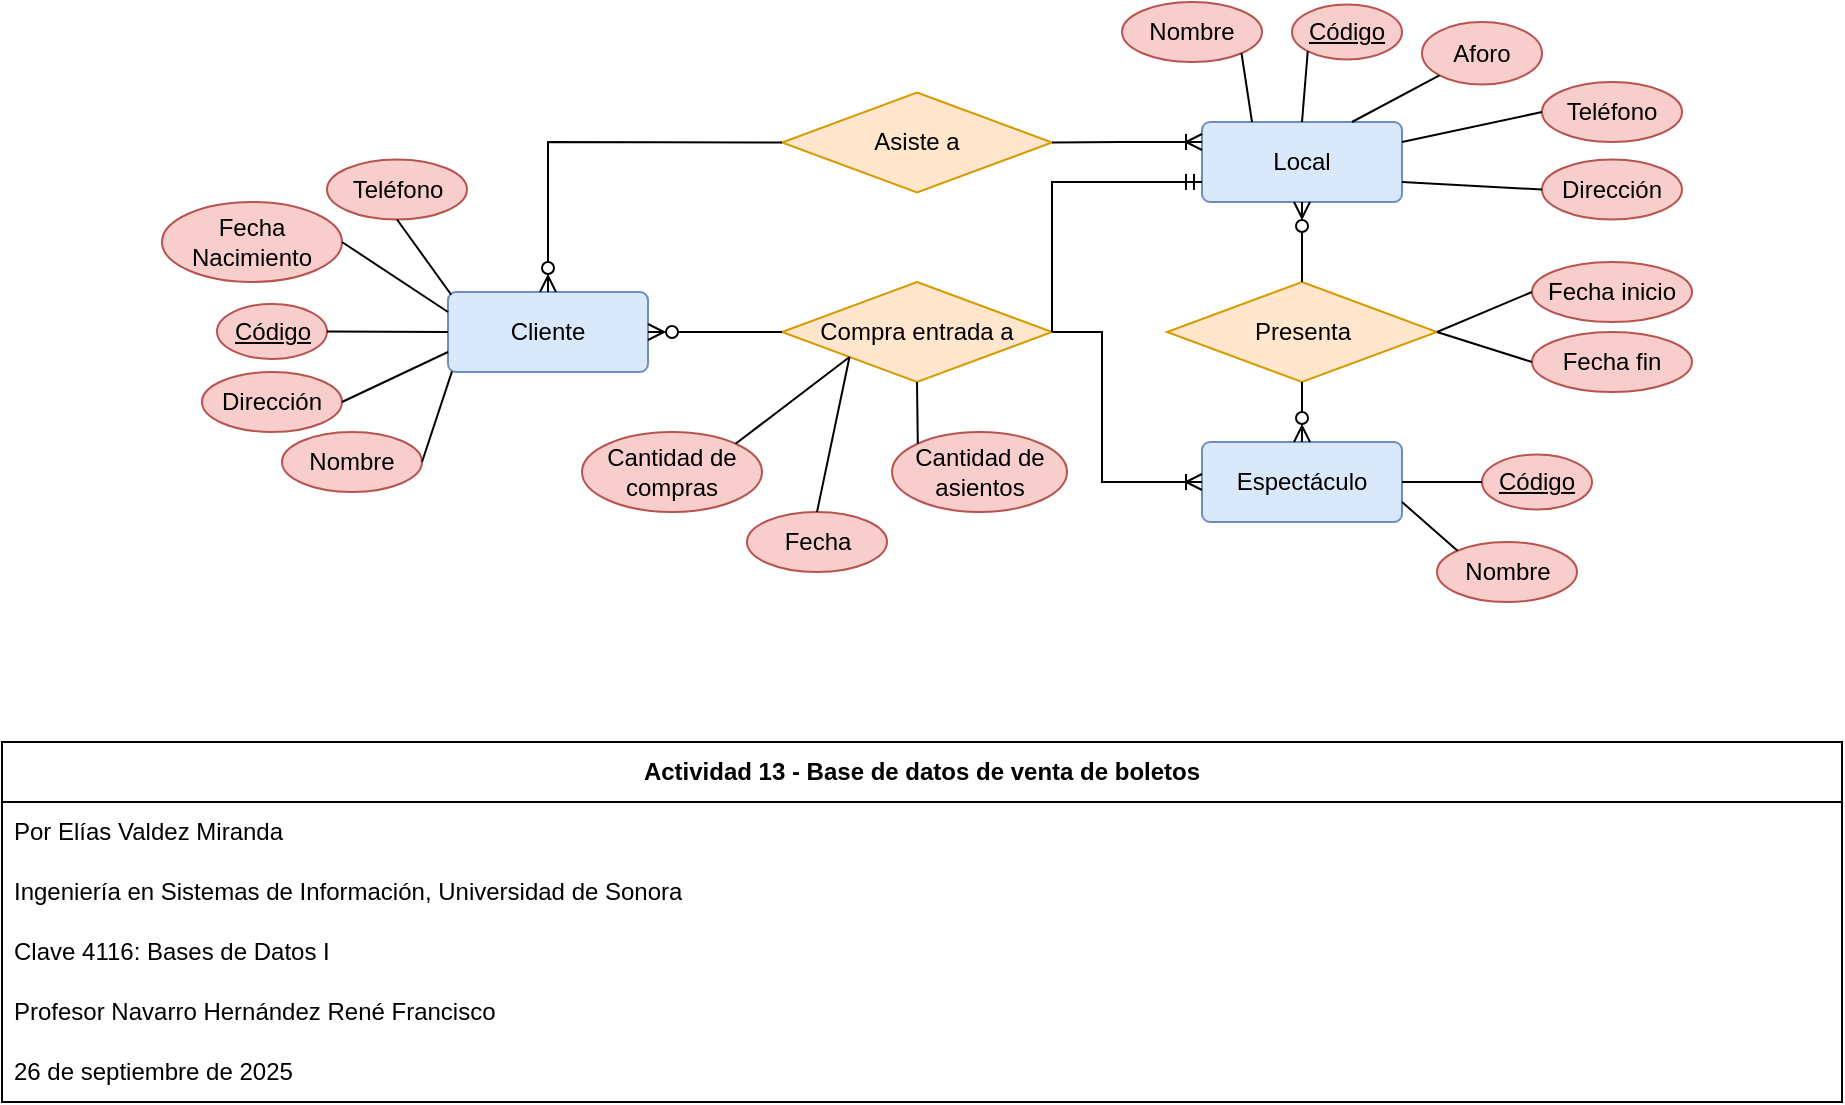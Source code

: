 <mxfile version="28.1.2">
  <diagram name="Página-1" id="q9wKB2y8I9tIrR55UYk9">
    <mxGraphModel dx="1226" dy="946" grid="1" gridSize="10" guides="1" tooltips="1" connect="1" arrows="1" fold="1" page="1" pageScale="1" pageWidth="920" pageHeight="640" math="0" shadow="0">
      <root>
        <mxCell id="0" />
        <mxCell id="1" parent="0" />
        <mxCell id="ZdwJ0yHTc_Pz8evwpBD1-14" value="Cliente" style="rounded=1;arcSize=10;whiteSpace=wrap;html=1;align=center;fillColor=#dae8fc;strokeColor=#6c8ebf;" parent="1" vertex="1">
          <mxGeometry x="223" y="235" width="100" height="40" as="geometry" />
        </mxCell>
        <mxCell id="XFZ_bY-56fwhlHVYq8WO-11" value="Código" style="ellipse;whiteSpace=wrap;html=1;align=center;fontStyle=4;fillColor=#f8cecc;strokeColor=#b85450;" parent="1" vertex="1">
          <mxGeometry x="107.5" y="241" width="55" height="27.5" as="geometry" />
        </mxCell>
        <mxCell id="XFZ_bY-56fwhlHVYq8WO-12" value="Nombre" style="ellipse;whiteSpace=wrap;html=1;align=center;fillColor=#f8cecc;strokeColor=#b85450;" parent="1" vertex="1">
          <mxGeometry x="140" y="305" width="70" height="30" as="geometry" />
        </mxCell>
        <mxCell id="SOEJRjg5rlduxvr39Lli-17" value="Presenta" style="shape=rhombus;perimeter=rhombusPerimeter;whiteSpace=wrap;html=1;align=center;fillColor=#ffe6cc;strokeColor=#d79b00;" parent="1" vertex="1">
          <mxGeometry x="582.5" y="230" width="135" height="50" as="geometry" />
        </mxCell>
        <mxCell id="SOEJRjg5rlduxvr39Lli-56" value="" style="endArrow=none;html=1;rounded=0;exitX=1;exitY=0.5;exitDx=0;exitDy=0;entryX=0.02;entryY=0.992;entryDx=0;entryDy=0;entryPerimeter=0;" parent="1" source="XFZ_bY-56fwhlHVYq8WO-12" target="ZdwJ0yHTc_Pz8evwpBD1-14" edge="1">
          <mxGeometry width="50" height="50" relative="1" as="geometry">
            <mxPoint x="298" y="275" as="sourcePoint" />
            <mxPoint x="348" y="225" as="targetPoint" />
          </mxGeometry>
        </mxCell>
        <mxCell id="SOEJRjg5rlduxvr39Lli-57" value="" style="endArrow=none;html=1;rounded=0;exitX=0;exitY=0.5;exitDx=0;exitDy=0;entryX=1;entryY=0.5;entryDx=0;entryDy=0;" parent="1" source="ZdwJ0yHTc_Pz8evwpBD1-14" target="XFZ_bY-56fwhlHVYq8WO-11" edge="1">
          <mxGeometry width="50" height="50" relative="1" as="geometry">
            <mxPoint x="298" y="275" as="sourcePoint" />
            <mxPoint x="348" y="225" as="targetPoint" />
          </mxGeometry>
        </mxCell>
        <mxCell id="4uIXfh-JvecPYgwEKFSC-1" value="Fecha Nacimiento" style="ellipse;whiteSpace=wrap;html=1;align=center;fillColor=#f8cecc;strokeColor=#b85450;" vertex="1" parent="1">
          <mxGeometry x="80" y="190" width="90" height="40" as="geometry" />
        </mxCell>
        <mxCell id="4uIXfh-JvecPYgwEKFSC-2" value="Dirección" style="ellipse;whiteSpace=wrap;html=1;align=center;fillColor=#f8cecc;strokeColor=#b85450;" vertex="1" parent="1">
          <mxGeometry x="100" y="275" width="70" height="30" as="geometry" />
        </mxCell>
        <mxCell id="4uIXfh-JvecPYgwEKFSC-3" value="Teléfono" style="ellipse;whiteSpace=wrap;html=1;align=center;fillColor=#f8cecc;strokeColor=#b85450;" vertex="1" parent="1">
          <mxGeometry x="162.5" y="168.75" width="70" height="30" as="geometry" />
        </mxCell>
        <mxCell id="4uIXfh-JvecPYgwEKFSC-4" value="" style="endArrow=none;html=1;rounded=0;exitX=0;exitY=0.75;exitDx=0;exitDy=0;entryX=1;entryY=0.5;entryDx=0;entryDy=0;" edge="1" parent="1" source="ZdwJ0yHTc_Pz8evwpBD1-14" target="4uIXfh-JvecPYgwEKFSC-2">
          <mxGeometry width="50" height="50" relative="1" as="geometry">
            <mxPoint x="198" y="255" as="sourcePoint" />
            <mxPoint x="248" y="205" as="targetPoint" />
          </mxGeometry>
        </mxCell>
        <mxCell id="4uIXfh-JvecPYgwEKFSC-5" value="" style="endArrow=none;html=1;rounded=0;entryX=0;entryY=0.25;entryDx=0;entryDy=0;exitX=1;exitY=0.5;exitDx=0;exitDy=0;" edge="1" parent="1" source="4uIXfh-JvecPYgwEKFSC-1" target="ZdwJ0yHTc_Pz8evwpBD1-14">
          <mxGeometry width="50" height="50" relative="1" as="geometry">
            <mxPoint x="198" y="255" as="sourcePoint" />
            <mxPoint x="248" y="205" as="targetPoint" />
          </mxGeometry>
        </mxCell>
        <mxCell id="4uIXfh-JvecPYgwEKFSC-6" value="" style="endArrow=none;html=1;rounded=0;entryX=0.5;entryY=1;entryDx=0;entryDy=0;exitX=0.016;exitY=0.034;exitDx=0;exitDy=0;exitPerimeter=0;" edge="1" parent="1" source="ZdwJ0yHTc_Pz8evwpBD1-14" target="4uIXfh-JvecPYgwEKFSC-3">
          <mxGeometry width="50" height="50" relative="1" as="geometry">
            <mxPoint x="198" y="255" as="sourcePoint" />
            <mxPoint x="248" y="205" as="targetPoint" />
          </mxGeometry>
        </mxCell>
        <mxCell id="4uIXfh-JvecPYgwEKFSC-7" value="Local" style="rounded=1;arcSize=10;whiteSpace=wrap;html=1;align=center;fillColor=#dae8fc;strokeColor=#6c8ebf;" vertex="1" parent="1">
          <mxGeometry x="600" y="150" width="100" height="40" as="geometry" />
        </mxCell>
        <mxCell id="4uIXfh-JvecPYgwEKFSC-8" value="Espectáculo" style="rounded=1;arcSize=10;whiteSpace=wrap;html=1;align=center;fillColor=#dae8fc;strokeColor=#6c8ebf;" vertex="1" parent="1">
          <mxGeometry x="600" y="310" width="100" height="40" as="geometry" />
        </mxCell>
        <mxCell id="4uIXfh-JvecPYgwEKFSC-11" value="Código" style="ellipse;whiteSpace=wrap;html=1;align=center;fontStyle=4;fillColor=#f8cecc;strokeColor=#b85450;" vertex="1" parent="1">
          <mxGeometry x="645" y="91.25" width="55" height="27.5" as="geometry" />
        </mxCell>
        <mxCell id="4uIXfh-JvecPYgwEKFSC-12" value="Nombre" style="ellipse;whiteSpace=wrap;html=1;align=center;fillColor=#f8cecc;strokeColor=#b85450;" vertex="1" parent="1">
          <mxGeometry x="560" y="90" width="70" height="30" as="geometry" />
        </mxCell>
        <mxCell id="4uIXfh-JvecPYgwEKFSC-13" value="Aforo" style="ellipse;whiteSpace=wrap;html=1;align=center;fillColor=#f8cecc;strokeColor=#b85450;" vertex="1" parent="1">
          <mxGeometry x="710" y="100" width="60" height="31.25" as="geometry" />
        </mxCell>
        <mxCell id="4uIXfh-JvecPYgwEKFSC-14" value="Dirección" style="ellipse;whiteSpace=wrap;html=1;align=center;fillColor=#f8cecc;strokeColor=#b85450;" vertex="1" parent="1">
          <mxGeometry x="770" y="168.75" width="70" height="30" as="geometry" />
        </mxCell>
        <mxCell id="4uIXfh-JvecPYgwEKFSC-15" value="Teléfono" style="ellipse;whiteSpace=wrap;html=1;align=center;fillColor=#f8cecc;strokeColor=#b85450;" vertex="1" parent="1">
          <mxGeometry x="770" y="130" width="70" height="30" as="geometry" />
        </mxCell>
        <mxCell id="4uIXfh-JvecPYgwEKFSC-16" value="" style="endArrow=none;html=1;rounded=0;exitX=1;exitY=1;exitDx=0;exitDy=0;entryX=0.25;entryY=0;entryDx=0;entryDy=0;" edge="1" parent="1" source="4uIXfh-JvecPYgwEKFSC-12" target="4uIXfh-JvecPYgwEKFSC-7">
          <mxGeometry width="50" height="50" relative="1" as="geometry">
            <mxPoint x="650" y="230" as="sourcePoint" />
            <mxPoint x="700" y="180" as="targetPoint" />
          </mxGeometry>
        </mxCell>
        <mxCell id="4uIXfh-JvecPYgwEKFSC-17" value="" style="endArrow=none;html=1;rounded=0;entryX=0;entryY=1;entryDx=0;entryDy=0;exitX=0.5;exitY=0;exitDx=0;exitDy=0;" edge="1" parent="1" source="4uIXfh-JvecPYgwEKFSC-7" target="4uIXfh-JvecPYgwEKFSC-11">
          <mxGeometry width="50" height="50" relative="1" as="geometry">
            <mxPoint x="650" y="230" as="sourcePoint" />
            <mxPoint x="700" y="180" as="targetPoint" />
          </mxGeometry>
        </mxCell>
        <mxCell id="4uIXfh-JvecPYgwEKFSC-18" value="" style="endArrow=none;html=1;rounded=0;entryX=0;entryY=1;entryDx=0;entryDy=0;exitX=0.75;exitY=0;exitDx=0;exitDy=0;" edge="1" parent="1" source="4uIXfh-JvecPYgwEKFSC-7" target="4uIXfh-JvecPYgwEKFSC-13">
          <mxGeometry width="50" height="50" relative="1" as="geometry">
            <mxPoint x="650" y="230" as="sourcePoint" />
            <mxPoint x="700" y="180" as="targetPoint" />
          </mxGeometry>
        </mxCell>
        <mxCell id="4uIXfh-JvecPYgwEKFSC-19" value="" style="endArrow=none;html=1;rounded=0;entryX=1;entryY=0.25;entryDx=0;entryDy=0;exitX=0;exitY=0.5;exitDx=0;exitDy=0;" edge="1" parent="1" source="4uIXfh-JvecPYgwEKFSC-15" target="4uIXfh-JvecPYgwEKFSC-7">
          <mxGeometry width="50" height="50" relative="1" as="geometry">
            <mxPoint x="650" y="230" as="sourcePoint" />
            <mxPoint x="700" y="180" as="targetPoint" />
          </mxGeometry>
        </mxCell>
        <mxCell id="4uIXfh-JvecPYgwEKFSC-20" value="" style="endArrow=none;html=1;rounded=0;entryX=0;entryY=0.5;entryDx=0;entryDy=0;exitX=1;exitY=0.75;exitDx=0;exitDy=0;" edge="1" parent="1" source="4uIXfh-JvecPYgwEKFSC-7" target="4uIXfh-JvecPYgwEKFSC-14">
          <mxGeometry width="50" height="50" relative="1" as="geometry">
            <mxPoint x="650" y="230" as="sourcePoint" />
            <mxPoint x="700" y="180" as="targetPoint" />
          </mxGeometry>
        </mxCell>
        <mxCell id="4uIXfh-JvecPYgwEKFSC-21" value="Compra entrada a" style="shape=rhombus;perimeter=rhombusPerimeter;whiteSpace=wrap;html=1;align=center;fillColor=#ffe6cc;strokeColor=#d79b00;" vertex="1" parent="1">
          <mxGeometry x="390" y="230" width="135" height="50" as="geometry" />
        </mxCell>
        <mxCell id="4uIXfh-JvecPYgwEKFSC-23" value="Asiste a" style="shape=rhombus;perimeter=rhombusPerimeter;whiteSpace=wrap;html=1;align=center;fillColor=#ffe6cc;strokeColor=#d79b00;" vertex="1" parent="1">
          <mxGeometry x="390" y="135.25" width="135" height="50" as="geometry" />
        </mxCell>
        <mxCell id="4uIXfh-JvecPYgwEKFSC-24" value="Código" style="ellipse;whiteSpace=wrap;html=1;align=center;fontStyle=4;fillColor=#f8cecc;strokeColor=#b85450;" vertex="1" parent="1">
          <mxGeometry x="740" y="316.25" width="55" height="27.5" as="geometry" />
        </mxCell>
        <mxCell id="4uIXfh-JvecPYgwEKFSC-25" value="Nombre" style="ellipse;whiteSpace=wrap;html=1;align=center;fillColor=#f8cecc;strokeColor=#b85450;" vertex="1" parent="1">
          <mxGeometry x="717.5" y="360" width="70" height="30" as="geometry" />
        </mxCell>
        <mxCell id="4uIXfh-JvecPYgwEKFSC-26" value="" style="endArrow=none;html=1;rounded=0;exitX=1;exitY=0.5;exitDx=0;exitDy=0;entryX=0;entryY=0.5;entryDx=0;entryDy=0;" edge="1" parent="1" source="4uIXfh-JvecPYgwEKFSC-8" target="4uIXfh-JvecPYgwEKFSC-24">
          <mxGeometry width="50" height="50" relative="1" as="geometry">
            <mxPoint x="660" y="330" as="sourcePoint" />
            <mxPoint x="710" y="280" as="targetPoint" />
          </mxGeometry>
        </mxCell>
        <mxCell id="4uIXfh-JvecPYgwEKFSC-27" value="" style="endArrow=none;html=1;rounded=0;exitX=1;exitY=0.75;exitDx=0;exitDy=0;entryX=0;entryY=0;entryDx=0;entryDy=0;" edge="1" parent="1" source="4uIXfh-JvecPYgwEKFSC-8" target="4uIXfh-JvecPYgwEKFSC-25">
          <mxGeometry width="50" height="50" relative="1" as="geometry">
            <mxPoint x="660" y="330" as="sourcePoint" />
            <mxPoint x="710" y="280" as="targetPoint" />
          </mxGeometry>
        </mxCell>
        <mxCell id="4uIXfh-JvecPYgwEKFSC-28" value="Cantidad de asientos" style="ellipse;whiteSpace=wrap;html=1;align=center;fillColor=#f8cecc;strokeColor=#b85450;" vertex="1" parent="1">
          <mxGeometry x="445" y="305" width="87.5" height="40" as="geometry" />
        </mxCell>
        <mxCell id="4uIXfh-JvecPYgwEKFSC-29" value="Fecha" style="ellipse;whiteSpace=wrap;html=1;align=center;fillColor=#f8cecc;strokeColor=#b85450;" vertex="1" parent="1">
          <mxGeometry x="372.5" y="345" width="70" height="30" as="geometry" />
        </mxCell>
        <mxCell id="4uIXfh-JvecPYgwEKFSC-32" value="Fecha inicio" style="ellipse;whiteSpace=wrap;html=1;align=center;fillColor=#f8cecc;strokeColor=#b85450;" vertex="1" parent="1">
          <mxGeometry x="765" y="220" width="80" height="30" as="geometry" />
        </mxCell>
        <mxCell id="4uIXfh-JvecPYgwEKFSC-33" value="Fecha fin" style="ellipse;whiteSpace=wrap;html=1;align=center;fillColor=#f8cecc;strokeColor=#b85450;" vertex="1" parent="1">
          <mxGeometry x="765" y="255" width="80" height="30" as="geometry" />
        </mxCell>
        <mxCell id="4uIXfh-JvecPYgwEKFSC-34" value="" style="endArrow=none;html=1;rounded=0;exitX=1;exitY=0.5;exitDx=0;exitDy=0;entryX=0;entryY=0.5;entryDx=0;entryDy=0;" edge="1" parent="1" source="SOEJRjg5rlduxvr39Lli-17" target="4uIXfh-JvecPYgwEKFSC-32">
          <mxGeometry width="50" height="50" relative="1" as="geometry">
            <mxPoint x="740" y="290" as="sourcePoint" />
            <mxPoint x="790" y="240" as="targetPoint" />
          </mxGeometry>
        </mxCell>
        <mxCell id="4uIXfh-JvecPYgwEKFSC-35" value="" style="endArrow=none;html=1;rounded=0;exitX=1;exitY=0.5;exitDx=0;exitDy=0;entryX=0;entryY=0.5;entryDx=0;entryDy=0;" edge="1" parent="1" source="SOEJRjg5rlduxvr39Lli-17" target="4uIXfh-JvecPYgwEKFSC-33">
          <mxGeometry width="50" height="50" relative="1" as="geometry">
            <mxPoint x="740" y="290" as="sourcePoint" />
            <mxPoint x="790" y="240" as="targetPoint" />
          </mxGeometry>
        </mxCell>
        <mxCell id="4uIXfh-JvecPYgwEKFSC-37" value="Cantidad de compras" style="ellipse;whiteSpace=wrap;html=1;align=center;fillColor=#f8cecc;strokeColor=#b85450;" vertex="1" parent="1">
          <mxGeometry x="290" y="305" width="90" height="40" as="geometry" />
        </mxCell>
        <mxCell id="4uIXfh-JvecPYgwEKFSC-38" value="" style="endArrow=none;html=1;rounded=0;exitX=0;exitY=1;exitDx=0;exitDy=0;entryX=1;entryY=0;entryDx=0;entryDy=0;" edge="1" parent="1" source="4uIXfh-JvecPYgwEKFSC-21" target="4uIXfh-JvecPYgwEKFSC-37">
          <mxGeometry width="50" height="50" relative="1" as="geometry">
            <mxPoint x="130" y="235" as="sourcePoint" />
            <mxPoint x="190" y="195" as="targetPoint" />
          </mxGeometry>
        </mxCell>
        <mxCell id="4uIXfh-JvecPYgwEKFSC-39" value="" style="endArrow=none;html=1;rounded=0;exitX=0;exitY=1;exitDx=0;exitDy=0;entryX=0.5;entryY=0;entryDx=0;entryDy=0;" edge="1" parent="1" source="4uIXfh-JvecPYgwEKFSC-21" target="4uIXfh-JvecPYgwEKFSC-29">
          <mxGeometry width="50" height="50" relative="1" as="geometry">
            <mxPoint x="477" y="305" as="sourcePoint" />
            <mxPoint x="470" y="318" as="targetPoint" />
          </mxGeometry>
        </mxCell>
        <mxCell id="4uIXfh-JvecPYgwEKFSC-40" value="" style="endArrow=none;html=1;rounded=0;exitX=0.5;exitY=1;exitDx=0;exitDy=0;entryX=0;entryY=0;entryDx=0;entryDy=0;" edge="1" parent="1" source="4uIXfh-JvecPYgwEKFSC-21" target="4uIXfh-JvecPYgwEKFSC-28">
          <mxGeometry width="50" height="50" relative="1" as="geometry">
            <mxPoint x="520" y="325" as="sourcePoint" />
            <mxPoint x="520" y="360" as="targetPoint" />
          </mxGeometry>
        </mxCell>
        <mxCell id="4uIXfh-JvecPYgwEKFSC-42" value="" style="endArrow=ERzeroToMany;html=1;rounded=0;exitX=0;exitY=0.5;exitDx=0;exitDy=0;endFill=0;entryX=0.5;entryY=0;entryDx=0;entryDy=0;" edge="1" parent="1" source="4uIXfh-JvecPYgwEKFSC-23" target="ZdwJ0yHTc_Pz8evwpBD1-14">
          <mxGeometry width="50" height="50" relative="1" as="geometry">
            <mxPoint x="350" y="280" as="sourcePoint" />
            <mxPoint x="300" y="210" as="targetPoint" />
            <Array as="points">
              <mxPoint x="273" y="160" />
            </Array>
          </mxGeometry>
        </mxCell>
        <mxCell id="4uIXfh-JvecPYgwEKFSC-44" value="" style="endArrow=ERoneToMany;html=1;rounded=0;endFill=0;entryX=0;entryY=0.25;entryDx=0;entryDy=0;exitX=1;exitY=0.5;exitDx=0;exitDy=0;" edge="1" parent="1" source="4uIXfh-JvecPYgwEKFSC-23" target="4uIXfh-JvecPYgwEKFSC-7">
          <mxGeometry width="50" height="50" relative="1" as="geometry">
            <mxPoint x="450" y="210" as="sourcePoint" />
            <mxPoint x="500" y="160" as="targetPoint" />
            <Array as="points">
              <mxPoint x="560" y="160" />
            </Array>
          </mxGeometry>
        </mxCell>
        <mxCell id="4uIXfh-JvecPYgwEKFSC-45" value="" style="endArrow=ERzeroToMany;html=1;rounded=0;endFill=0;entryX=0.5;entryY=0;entryDx=0;entryDy=0;exitX=0.5;exitY=1;exitDx=0;exitDy=0;" edge="1" parent="1" source="SOEJRjg5rlduxvr39Lli-17" target="4uIXfh-JvecPYgwEKFSC-8">
          <mxGeometry width="50" height="50" relative="1" as="geometry">
            <mxPoint x="620" y="200" as="sourcePoint" />
            <mxPoint x="695" y="200" as="targetPoint" />
          </mxGeometry>
        </mxCell>
        <mxCell id="4uIXfh-JvecPYgwEKFSC-46" value="" style="endArrow=ERzeroToMany;html=1;rounded=0;endFill=0;entryX=0.5;entryY=1;entryDx=0;entryDy=0;exitX=0.5;exitY=0;exitDx=0;exitDy=0;" edge="1" parent="1" source="SOEJRjg5rlduxvr39Lli-17" target="4uIXfh-JvecPYgwEKFSC-7">
          <mxGeometry width="50" height="50" relative="1" as="geometry">
            <mxPoint x="720" y="300" as="sourcePoint" />
            <mxPoint x="720" y="330" as="targetPoint" />
          </mxGeometry>
        </mxCell>
        <mxCell id="4uIXfh-JvecPYgwEKFSC-48" value="" style="endArrow=ERoneToMany;html=1;rounded=0;endFill=0;entryX=0;entryY=0.5;entryDx=0;entryDy=0;exitX=1;exitY=0.5;exitDx=0;exitDy=0;" edge="1" parent="1" source="4uIXfh-JvecPYgwEKFSC-21" target="4uIXfh-JvecPYgwEKFSC-8">
          <mxGeometry width="50" height="50" relative="1" as="geometry">
            <mxPoint x="650" y="320" as="sourcePoint" />
            <mxPoint x="725" y="320" as="targetPoint" />
            <Array as="points">
              <mxPoint x="550" y="255" />
              <mxPoint x="550" y="330" />
            </Array>
          </mxGeometry>
        </mxCell>
        <mxCell id="4uIXfh-JvecPYgwEKFSC-49" value="" style="endArrow=ERzeroToMany;html=1;rounded=0;endFill=0;entryX=1;entryY=0.5;entryDx=0;entryDy=0;exitX=0;exitY=0.5;exitDx=0;exitDy=0;" edge="1" parent="1" source="4uIXfh-JvecPYgwEKFSC-21" target="ZdwJ0yHTc_Pz8evwpBD1-14">
          <mxGeometry width="50" height="50" relative="1" as="geometry">
            <mxPoint x="650" y="250" as="sourcePoint" />
            <mxPoint x="650" y="210" as="targetPoint" />
          </mxGeometry>
        </mxCell>
        <mxCell id="4uIXfh-JvecPYgwEKFSC-51" value="" style="endArrow=ERmandOne;html=1;rounded=0;endFill=0;entryX=0;entryY=0.75;entryDx=0;entryDy=0;exitX=1;exitY=0.5;exitDx=0;exitDy=0;" edge="1" parent="1" source="4uIXfh-JvecPYgwEKFSC-21" target="4uIXfh-JvecPYgwEKFSC-7">
          <mxGeometry width="50" height="50" relative="1" as="geometry">
            <mxPoint x="680" y="260" as="sourcePoint" />
            <mxPoint x="680" y="220" as="targetPoint" />
            <Array as="points">
              <mxPoint x="525" y="180" />
            </Array>
          </mxGeometry>
        </mxCell>
        <mxCell id="4uIXfh-JvecPYgwEKFSC-52" value="&lt;b&gt;Actividad 13 - Base de datos de venta de boletos&lt;/b&gt;" style="swimlane;fontStyle=0;childLayout=stackLayout;horizontal=1;startSize=30;horizontalStack=0;resizeParent=1;resizeParentMax=0;resizeLast=0;collapsible=1;marginBottom=0;whiteSpace=wrap;html=1;" vertex="1" parent="1">
          <mxGeometry y="460" width="920" height="180" as="geometry" />
        </mxCell>
        <mxCell id="4uIXfh-JvecPYgwEKFSC-53" value="Por Elías Valdez Miranda" style="text;strokeColor=none;fillColor=none;align=left;verticalAlign=middle;spacingLeft=4;spacingRight=4;overflow=hidden;points=[[0,0.5],[1,0.5]];portConstraint=eastwest;rotatable=0;whiteSpace=wrap;html=1;" vertex="1" parent="4uIXfh-JvecPYgwEKFSC-52">
          <mxGeometry y="30" width="920" height="30" as="geometry" />
        </mxCell>
        <mxCell id="4uIXfh-JvecPYgwEKFSC-54" value="Ingeniería en Sistemas de Información, Universidad de Sonora" style="text;strokeColor=none;fillColor=none;align=left;verticalAlign=middle;spacingLeft=4;spacingRight=4;overflow=hidden;points=[[0,0.5],[1,0.5]];portConstraint=eastwest;rotatable=0;whiteSpace=wrap;html=1;" vertex="1" parent="4uIXfh-JvecPYgwEKFSC-52">
          <mxGeometry y="60" width="920" height="30" as="geometry" />
        </mxCell>
        <mxCell id="4uIXfh-JvecPYgwEKFSC-55" value="Clave 4116: Bases de Datos I" style="text;strokeColor=none;fillColor=none;align=left;verticalAlign=middle;spacingLeft=4;spacingRight=4;overflow=hidden;points=[[0,0.5],[1,0.5]];portConstraint=eastwest;rotatable=0;whiteSpace=wrap;html=1;" vertex="1" parent="4uIXfh-JvecPYgwEKFSC-52">
          <mxGeometry y="90" width="920" height="30" as="geometry" />
        </mxCell>
        <mxCell id="4uIXfh-JvecPYgwEKFSC-56" value="Profesor Navarro Hernández René Francisco" style="text;strokeColor=none;fillColor=none;align=left;verticalAlign=middle;spacingLeft=4;spacingRight=4;overflow=hidden;points=[[0,0.5],[1,0.5]];portConstraint=eastwest;rotatable=0;whiteSpace=wrap;html=1;" vertex="1" parent="4uIXfh-JvecPYgwEKFSC-52">
          <mxGeometry y="120" width="920" height="30" as="geometry" />
        </mxCell>
        <mxCell id="4uIXfh-JvecPYgwEKFSC-57" value="26 de septiembre de 2025" style="text;strokeColor=none;fillColor=none;align=left;verticalAlign=middle;spacingLeft=4;spacingRight=4;overflow=hidden;points=[[0,0.5],[1,0.5]];portConstraint=eastwest;rotatable=0;whiteSpace=wrap;html=1;" vertex="1" parent="4uIXfh-JvecPYgwEKFSC-52">
          <mxGeometry y="150" width="920" height="30" as="geometry" />
        </mxCell>
      </root>
    </mxGraphModel>
  </diagram>
</mxfile>
